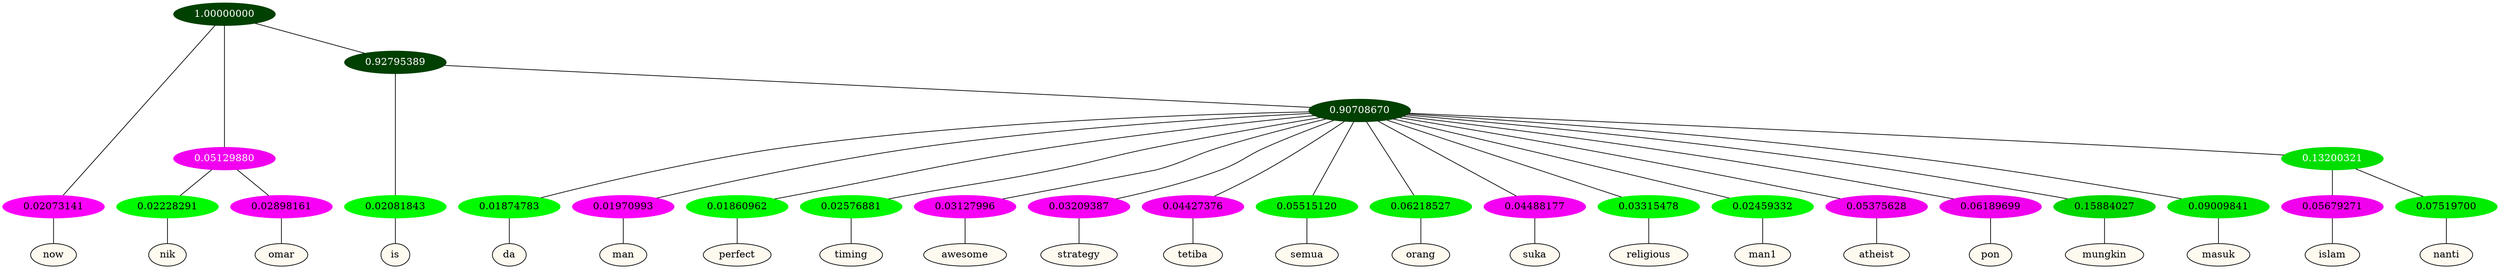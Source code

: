 graph {
	node [format=png height=0.15 nodesep=0.001 ordering=out overlap=prism overlap_scaling=0.01 ranksep=0.001 ratio=0.2 style=filled width=0.15]
	{
		rank=same
		a_w_1 [label=now color=black fillcolor=floralwhite style="filled,solid"]
		a_w_4 [label=nik color=black fillcolor=floralwhite style="filled,solid"]
		a_w_5 [label=omar color=black fillcolor=floralwhite style="filled,solid"]
		a_w_6 [label=is color=black fillcolor=floralwhite style="filled,solid"]
		a_w_8 [label=da color=black fillcolor=floralwhite style="filled,solid"]
		a_w_9 [label=man color=black fillcolor=floralwhite style="filled,solid"]
		a_w_10 [label=perfect color=black fillcolor=floralwhite style="filled,solid"]
		a_w_11 [label=timing color=black fillcolor=floralwhite style="filled,solid"]
		a_w_12 [label=awesome color=black fillcolor=floralwhite style="filled,solid"]
		a_w_13 [label=strategy color=black fillcolor=floralwhite style="filled,solid"]
		a_w_14 [label=tetiba color=black fillcolor=floralwhite style="filled,solid"]
		a_w_15 [label=semua color=black fillcolor=floralwhite style="filled,solid"]
		a_w_16 [label=orang color=black fillcolor=floralwhite style="filled,solid"]
		a_w_17 [label=suka color=black fillcolor=floralwhite style="filled,solid"]
		a_w_18 [label=religious color=black fillcolor=floralwhite style="filled,solid"]
		a_w_19 [label=man1 color=black fillcolor=floralwhite style="filled,solid"]
		a_w_20 [label=atheist color=black fillcolor=floralwhite style="filled,solid"]
		a_w_21 [label=pon color=black fillcolor=floralwhite style="filled,solid"]
		a_w_22 [label=mungkin color=black fillcolor=floralwhite style="filled,solid"]
		a_w_23 [label=masuk color=black fillcolor=floralwhite style="filled,solid"]
		a_w_25 [label=islam color=black fillcolor=floralwhite style="filled,solid"]
		a_w_26 [label=nanti color=black fillcolor=floralwhite style="filled,solid"]
	}
	a_n_1 -- a_w_1
	a_n_4 -- a_w_4
	a_n_5 -- a_w_5
	a_n_6 -- a_w_6
	a_n_8 -- a_w_8
	a_n_9 -- a_w_9
	a_n_10 -- a_w_10
	a_n_11 -- a_w_11
	a_n_12 -- a_w_12
	a_n_13 -- a_w_13
	a_n_14 -- a_w_14
	a_n_15 -- a_w_15
	a_n_16 -- a_w_16
	a_n_17 -- a_w_17
	a_n_18 -- a_w_18
	a_n_19 -- a_w_19
	a_n_20 -- a_w_20
	a_n_21 -- a_w_21
	a_n_22 -- a_w_22
	a_n_23 -- a_w_23
	a_n_25 -- a_w_25
	a_n_26 -- a_w_26
	{
		rank=same
		a_n_1 [label=0.02073141 color="0.835 1.000 0.979" fontcolor=black]
		a_n_4 [label=0.02228291 color="0.334 1.000 0.978" fontcolor=black]
		a_n_5 [label=0.02898161 color="0.835 1.000 0.971" fontcolor=black]
		a_n_6 [label=0.02081843 color="0.334 1.000 0.979" fontcolor=black]
		a_n_8 [label=0.01874783 color="0.334 1.000 0.981" fontcolor=black]
		a_n_9 [label=0.01970993 color="0.835 1.000 0.980" fontcolor=black]
		a_n_10 [label=0.01860962 color="0.334 1.000 0.981" fontcolor=black]
		a_n_11 [label=0.02576881 color="0.334 1.000 0.974" fontcolor=black]
		a_n_12 [label=0.03127996 color="0.835 1.000 0.969" fontcolor=black]
		a_n_13 [label=0.03209387 color="0.835 1.000 0.968" fontcolor=black]
		a_n_14 [label=0.04427376 color="0.835 1.000 0.956" fontcolor=black]
		a_n_15 [label=0.05515120 color="0.334 1.000 0.945" fontcolor=black]
		a_n_16 [label=0.06218527 color="0.334 1.000 0.938" fontcolor=black]
		a_n_17 [label=0.04488177 color="0.835 1.000 0.955" fontcolor=black]
		a_n_18 [label=0.03315478 color="0.334 1.000 0.967" fontcolor=black]
		a_n_19 [label=0.02459332 color="0.334 1.000 0.975" fontcolor=black]
		a_n_20 [label=0.05375628 color="0.835 1.000 0.946" fontcolor=black]
		a_n_21 [label=0.06189699 color="0.835 1.000 0.938" fontcolor=black]
		a_n_22 [label=0.15884027 color="0.334 1.000 0.841" fontcolor=black]
		a_n_23 [label=0.09009841 color="0.334 1.000 0.910" fontcolor=black]
		a_n_25 [label=0.05679271 color="0.835 1.000 0.943" fontcolor=black]
		a_n_26 [label=0.07519700 color="0.334 1.000 0.925" fontcolor=black]
	}
	a_n_0 [label=1.00000000 color="0.334 1.000 0.250" fontcolor=grey99]
	a_n_0 -- a_n_1
	a_n_2 [label=0.05129880 color="0.835 1.000 0.949" fontcolor=grey99]
	a_n_0 -- a_n_2
	a_n_3 [label=0.92795389 color="0.334 1.000 0.250" fontcolor=grey99]
	a_n_0 -- a_n_3
	a_n_2 -- a_n_4
	a_n_2 -- a_n_5
	a_n_3 -- a_n_6
	a_n_7 [label=0.90708670 color="0.334 1.000 0.250" fontcolor=grey99]
	a_n_3 -- a_n_7
	a_n_7 -- a_n_8
	a_n_7 -- a_n_9
	a_n_7 -- a_n_10
	a_n_7 -- a_n_11
	a_n_7 -- a_n_12
	a_n_7 -- a_n_13
	a_n_7 -- a_n_14
	a_n_7 -- a_n_15
	a_n_7 -- a_n_16
	a_n_7 -- a_n_17
	a_n_7 -- a_n_18
	a_n_7 -- a_n_19
	a_n_7 -- a_n_20
	a_n_7 -- a_n_21
	a_n_7 -- a_n_22
	a_n_7 -- a_n_23
	a_n_24 [label=0.13200321 color="0.334 1.000 0.868" fontcolor=grey99]
	a_n_7 -- a_n_24
	a_n_24 -- a_n_25
	a_n_24 -- a_n_26
}
